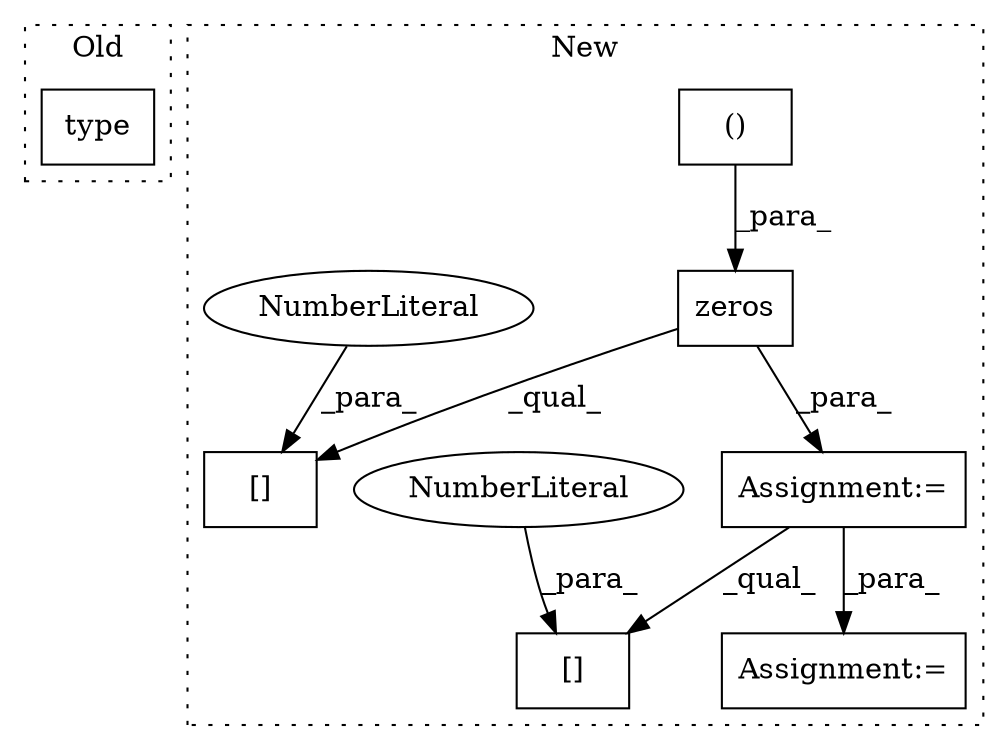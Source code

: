 digraph G {
subgraph cluster0 {
1 [label="type" a="32" s="1775,1786" l="5,1" shape="box"];
label = "Old";
style="dotted";
}
subgraph cluster1 {
2 [label="zeros" a="32" s="1382,1442" l="11,2" shape="box"];
3 [label="Assignment:=" a="7" s="1465" l="1" shape="box"];
4 [label="[]" a="2" s="1775,1787" l="11,1" shape="box"];
5 [label="()" a="106" s="1393" l="49" shape="box"];
6 [label="[]" a="2" s="1534,1554" l="19,1" shape="box"];
7 [label="NumberLiteral" a="34" s="1786" l="1" shape="ellipse"];
8 [label="NumberLiteral" a="34" s="1553" l="1" shape="ellipse"];
9 [label="Assignment:=" a="7" s="1709" l="1" shape="box"];
label = "New";
style="dotted";
}
2 -> 6 [label="_qual_"];
2 -> 3 [label="_para_"];
3 -> 4 [label="_qual_"];
3 -> 9 [label="_para_"];
5 -> 2 [label="_para_"];
7 -> 4 [label="_para_"];
8 -> 6 [label="_para_"];
}